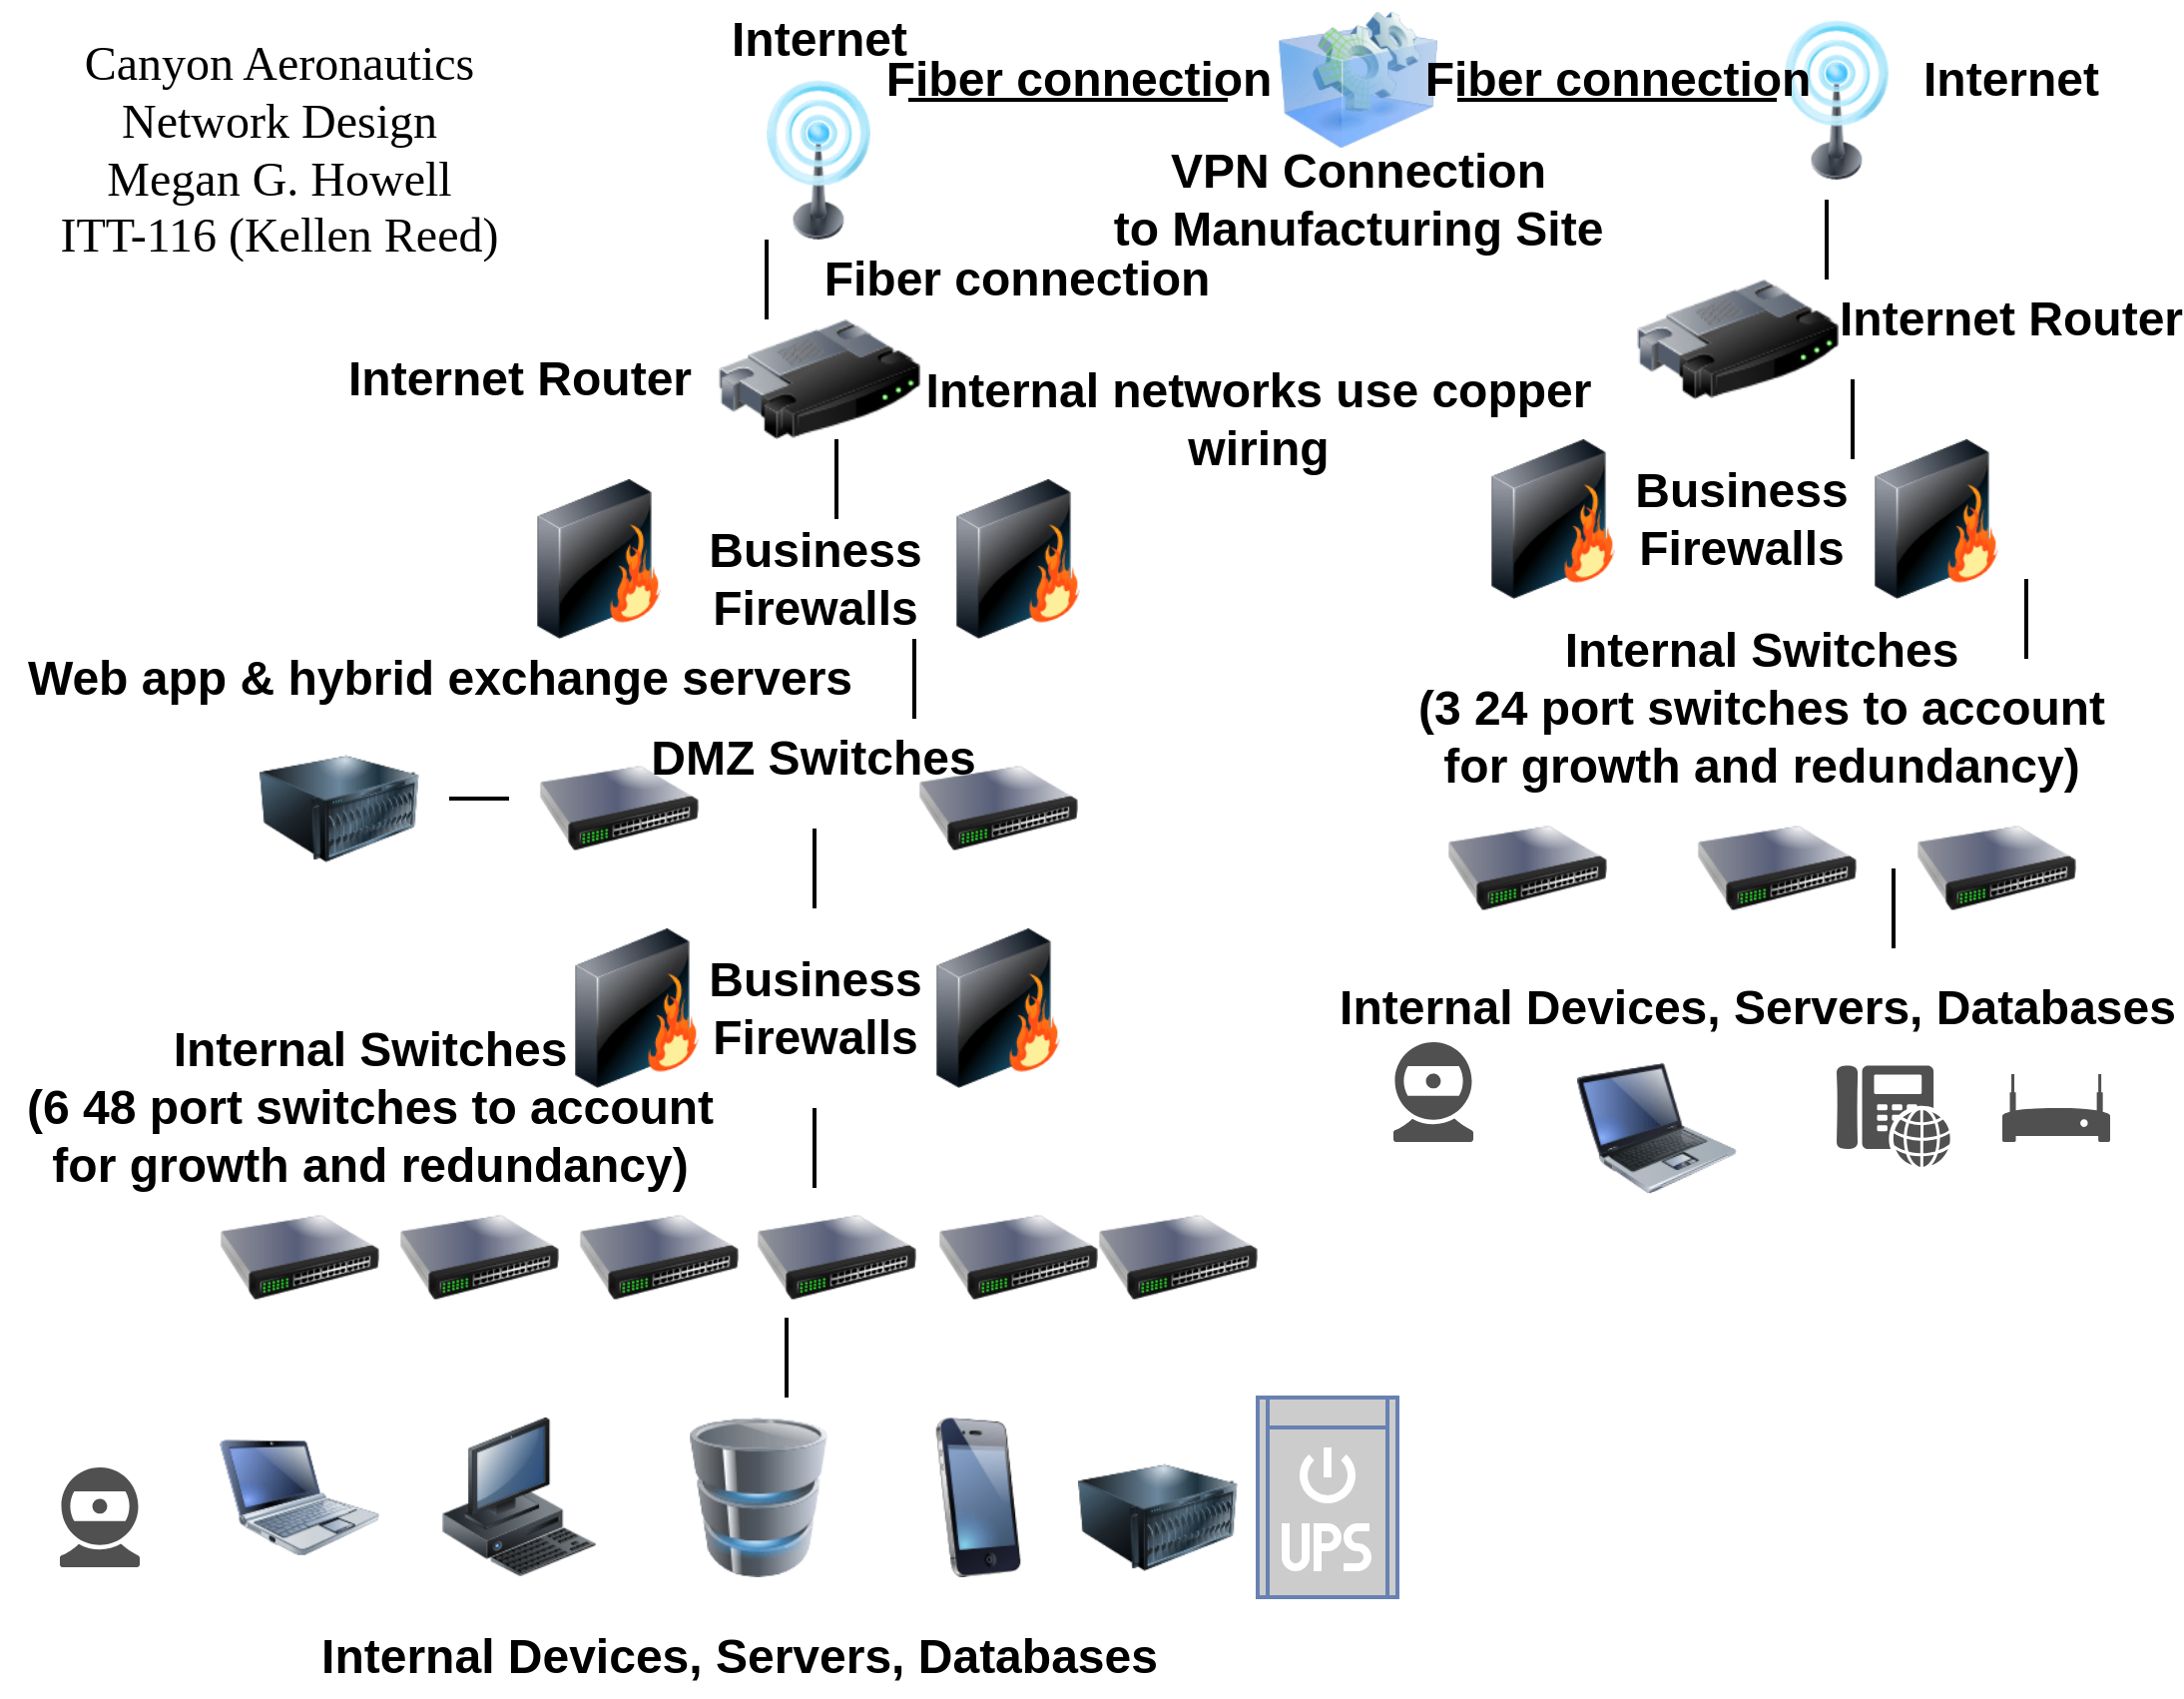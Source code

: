 <mxfile version="21.1.7" type="github">
  <diagram name="Page-1" id="55a83fd1-7818-8e21-69c5-c3457e3827bb">
    <mxGraphModel dx="1235" dy="719" grid="1" gridSize="10" guides="1" tooltips="1" connect="1" arrows="1" fold="1" page="1" pageScale="1" pageWidth="1100" pageHeight="850" background="none" math="0" shadow="0">
      <root>
        <mxCell id="0" />
        <mxCell id="1" parent="0" />
        <mxCell id="h9fLuppz6c3Ee6yRtKW5-1" value="&lt;font style=&quot;font-size: 24px;&quot; face=&quot;Times New Roman&quot;&gt;Canyon Aeronautics Network Design&lt;br&gt;Megan G. Howell&lt;br&gt;ITT-116 (Kellen Reed)&lt;/font&gt;" style="text;html=1;strokeColor=none;fillColor=none;align=center;verticalAlign=middle;whiteSpace=wrap;rounded=0;" parent="1" vertex="1">
          <mxGeometry y="50" width="280" height="50" as="geometry" />
        </mxCell>
        <mxCell id="h9fLuppz6c3Ee6yRtKW5-4" value="" style="image;html=1;image=img/lib/clip_art/networking/Router_128x128.png" parent="1" vertex="1">
          <mxGeometry x="358" y="160" width="105" height="60" as="geometry" />
        </mxCell>
        <mxCell id="h9fLuppz6c3Ee6yRtKW5-5" value="" style="image;html=1;image=img/lib/clip_art/networking/Switch_128x128.png" parent="1" vertex="1">
          <mxGeometry x="379" y="590" width="80" height="80" as="geometry" />
        </mxCell>
        <mxCell id="h9fLuppz6c3Ee6yRtKW5-6" value="" style="image;html=1;image=img/lib/clip_art/networking/Switch_128x128.png" parent="1" vertex="1">
          <mxGeometry x="550" y="590" width="80" height="80" as="geometry" />
        </mxCell>
        <mxCell id="h9fLuppz6c3Ee6yRtKW5-7" value="" style="image;html=1;image=img/lib/clip_art/networking/Switch_128x128.png" parent="1" vertex="1">
          <mxGeometry x="270" y="370" width="80" height="70" as="geometry" />
        </mxCell>
        <mxCell id="h9fLuppz6c3Ee6yRtKW5-9" value="" style="image;html=1;image=img/lib/clip_art/telecommunication/Signal_tower_on_128x128.png" parent="1" vertex="1">
          <mxGeometry x="370" y="40" width="80" height="80" as="geometry" />
        </mxCell>
        <mxCell id="h9fLuppz6c3Ee6yRtKW5-12" value="" style="image;html=1;image=img/lib/clip_art/networking/Firewall_128x128.png" parent="1" vertex="1">
          <mxGeometry x="260" y="240" width="80" height="80" as="geometry" />
        </mxCell>
        <mxCell id="h9fLuppz6c3Ee6yRtKW5-13" value="" style="image;html=1;image=img/lib/clip_art/networking/Switch_128x128.png" parent="1" vertex="1">
          <mxGeometry x="470" y="590" width="80" height="80" as="geometry" />
        </mxCell>
        <mxCell id="h9fLuppz6c3Ee6yRtKW5-14" value="" style="image;html=1;image=img/lib/clip_art/networking/Firewall_128x128.png" parent="1" vertex="1">
          <mxGeometry x="279" y="465" width="80" height="80" as="geometry" />
        </mxCell>
        <mxCell id="h9fLuppz6c3Ee6yRtKW5-29" value="" style="image;html=1;image=img/lib/clip_art/computers/Server_128x128.png" parent="1" vertex="1">
          <mxGeometry x="130" y="365" width="80" height="80" as="geometry" />
        </mxCell>
        <mxCell id="h9fLuppz6c3Ee6yRtKW5-31" value="" style="image;html=1;image=img/lib/clip_art/computers/Virtual_Application_128x128.png" parent="1" vertex="1">
          <mxGeometry x="640" width="80" height="80" as="geometry" />
        </mxCell>
        <mxCell id="h9fLuppz6c3Ee6yRtKW5-33" value="" style="image;html=1;image=img/lib/clip_art/telecommunication/Signal_tower_on_128x128.png" parent="1" vertex="1">
          <mxGeometry x="880" y="10" width="80" height="80" as="geometry" />
        </mxCell>
        <mxCell id="h9fLuppz6c3Ee6yRtKW5-41" value="" style="image;html=1;image=img/lib/clip_art/computers/Laptop_128x128.png" parent="1" vertex="1">
          <mxGeometry x="790" y="525" width="80" height="80" as="geometry" />
        </mxCell>
        <mxCell id="h9fLuppz6c3Ee6yRtKW5-45" value="" style="image;html=1;image=img/lib/clip_art/computers/Netbook_128x128.png" parent="1" vertex="1">
          <mxGeometry x="110" y="710" width="80" height="80" as="geometry" />
        </mxCell>
        <mxCell id="h9fLuppz6c3Ee6yRtKW5-46" value="" style="image;html=1;image=img/lib/clip_art/computers/Workstation_128x128.png" parent="1" vertex="1">
          <mxGeometry x="220" y="710" width="80" height="80" as="geometry" />
        </mxCell>
        <mxCell id="h9fLuppz6c3Ee6yRtKW5-47" value="" style="image;html=1;image=img/lib/clip_art/computers/Database_128x128.png" parent="1" vertex="1">
          <mxGeometry x="340" y="710" width="80" height="80" as="geometry" />
        </mxCell>
        <mxCell id="h9fLuppz6c3Ee6yRtKW5-48" value="" style="image;html=1;image=img/lib/clip_art/telecommunication/iPhone_128x128.png" parent="1" vertex="1">
          <mxGeometry x="450" y="710" width="80" height="80" as="geometry" />
        </mxCell>
        <mxCell id="h9fLuppz6c3Ee6yRtKW5-49" value="" style="image;html=1;image=img/lib/clip_art/computers/Server_128x128.png" parent="1" vertex="1">
          <mxGeometry x="540" y="720" width="80" height="80" as="geometry" />
        </mxCell>
        <mxCell id="h9fLuppz6c3Ee6yRtKW5-55" value="" style="image;html=1;image=img/lib/clip_art/networking/Switch_128x128.png" parent="1" vertex="1">
          <mxGeometry x="460" y="365" width="80" height="80" as="geometry" />
        </mxCell>
        <mxCell id="h9fLuppz6c3Ee6yRtKW5-59" value="" style="image;html=1;image=img/lib/clip_art/networking/Firewall_128x128.png" parent="1" vertex="1">
          <mxGeometry x="470" y="240" width="80" height="80" as="geometry" />
        </mxCell>
        <mxCell id="h9fLuppz6c3Ee6yRtKW5-69" value="" style="image;html=1;image=img/lib/clip_art/networking/Firewall_128x128.png" parent="1" vertex="1">
          <mxGeometry x="460" y="465" width="80" height="80" as="geometry" />
        </mxCell>
        <mxCell id="h9fLuppz6c3Ee6yRtKW5-84" value="VPN Connection&lt;br&gt;to Manufacturing Site" style="text;strokeColor=none;fillColor=none;html=1;fontSize=24;fontStyle=1;verticalAlign=middle;align=center;" parent="1" vertex="1">
          <mxGeometry x="630" y="80" width="100" height="40" as="geometry" />
        </mxCell>
        <mxCell id="h9fLuppz6c3Ee6yRtKW5-85" value="Internet" style="text;strokeColor=none;fillColor=none;html=1;fontSize=24;fontStyle=1;verticalAlign=middle;align=center;" parent="1" vertex="1">
          <mxGeometry x="360" width="100" height="40" as="geometry" />
        </mxCell>
        <mxCell id="h9fLuppz6c3Ee6yRtKW5-86" value="Internet" style="text;strokeColor=none;fillColor=none;html=1;fontSize=24;fontStyle=1;verticalAlign=middle;align=center;" parent="1" vertex="1">
          <mxGeometry x="957" y="30" width="100" height="20" as="geometry" />
        </mxCell>
        <mxCell id="h9fLuppz6c3Ee6yRtKW5-87" value="Business &lt;br&gt;Firewalls" style="text;strokeColor=none;fillColor=none;html=1;fontSize=24;fontStyle=1;verticalAlign=middle;align=center;" parent="1" vertex="1">
          <mxGeometry x="357" y="260" width="102" height="60" as="geometry" />
        </mxCell>
        <mxCell id="h9fLuppz6c3Ee6yRtKW5-88" value="Business &lt;br&gt;Firewalls" style="text;strokeColor=none;fillColor=none;html=1;fontSize=24;fontStyle=1;verticalAlign=middle;align=center;" parent="1" vertex="1">
          <mxGeometry x="357" y="485" width="102" height="40" as="geometry" />
        </mxCell>
        <mxCell id="h9fLuppz6c3Ee6yRtKW5-90" value="DMZ Switches" style="text;strokeColor=none;fillColor=none;html=1;fontSize=24;fontStyle=1;verticalAlign=middle;align=center;" parent="1" vertex="1">
          <mxGeometry x="357" y="360" width="100" height="40" as="geometry" />
        </mxCell>
        <mxCell id="h9fLuppz6c3Ee6yRtKW5-91" value="Internet Router" style="text;strokeColor=none;fillColor=none;html=1;fontSize=24;fontStyle=1;verticalAlign=middle;align=center;" parent="1" vertex="1">
          <mxGeometry x="210" y="170" width="100" height="40" as="geometry" />
        </mxCell>
        <mxCell id="h9fLuppz6c3Ee6yRtKW5-92" value="Internal Switches &lt;br&gt;(6 48 port switches to account &lt;br&gt;for growth and redundancy)" style="text;strokeColor=none;fillColor=none;html=1;fontSize=24;fontStyle=1;verticalAlign=middle;align=center;" parent="1" vertex="1">
          <mxGeometry x="100" y="510" width="170" height="90" as="geometry" />
        </mxCell>
        <mxCell id="h9fLuppz6c3Ee6yRtKW5-93" value="Web app &amp;amp; hybrid exchange servers" style="text;strokeColor=none;fillColor=none;html=1;fontSize=24;fontStyle=1;verticalAlign=middle;align=center;" parent="1" vertex="1">
          <mxGeometry x="220" y="320" height="40" as="geometry" />
        </mxCell>
        <mxCell id="h9fLuppz6c3Ee6yRtKW5-95" value="Internal Devices, Servers, Databases&lt;br&gt;" style="text;strokeColor=none;fillColor=none;html=1;fontSize=24;fontStyle=1;verticalAlign=middle;align=center;" parent="1" vertex="1">
          <mxGeometry x="320" y="810" width="100" height="40" as="geometry" />
        </mxCell>
        <mxCell id="9fgYq5x_Su0tG5SkIavY-1" value="" style="image;html=1;image=img/lib/clip_art/networking/Router_128x128.png" vertex="1" parent="1">
          <mxGeometry x="818" y="140" width="105" height="60" as="geometry" />
        </mxCell>
        <mxCell id="9fgYq5x_Su0tG5SkIavY-2" value="" style="image;html=1;image=img/lib/clip_art/networking/Switch_128x128.png" vertex="1" parent="1">
          <mxGeometry x="725" y="400" width="80" height="70" as="geometry" />
        </mxCell>
        <mxCell id="9fgYq5x_Su0tG5SkIavY-3" value="" style="image;html=1;image=img/lib/clip_art/networking/Firewall_128x128.png" vertex="1" parent="1">
          <mxGeometry x="738" y="220" width="80" height="80" as="geometry" />
        </mxCell>
        <mxCell id="9fgYq5x_Su0tG5SkIavY-4" value="" style="image;html=1;image=img/lib/clip_art/networking/Switch_128x128.png" vertex="1" parent="1">
          <mxGeometry x="960" y="395" width="80" height="80" as="geometry" />
        </mxCell>
        <mxCell id="9fgYq5x_Su0tG5SkIavY-5" value="" style="image;html=1;image=img/lib/clip_art/networking/Firewall_128x128.png" vertex="1" parent="1">
          <mxGeometry x="930" y="220" width="80" height="80" as="geometry" />
        </mxCell>
        <mxCell id="9fgYq5x_Su0tG5SkIavY-6" value="" style="sketch=0;pointerEvents=1;shadow=0;dashed=0;html=1;strokeColor=none;fillColor=#505050;labelPosition=center;verticalLabelPosition=bottom;verticalAlign=top;outlineConnect=0;align=center;shape=mxgraph.office.devices.webcam;" vertex="1" parent="1">
          <mxGeometry x="698" y="522" width="40" height="50" as="geometry" />
        </mxCell>
        <mxCell id="9fgYq5x_Su0tG5SkIavY-7" value="" style="sketch=0;pointerEvents=1;shadow=0;dashed=0;html=1;strokeColor=none;fillColor=#505050;labelPosition=center;verticalLabelPosition=bottom;verticalAlign=top;outlineConnect=0;align=center;shape=mxgraph.office.devices.webcam;" vertex="1" parent="1">
          <mxGeometry x="30" y="735" width="40" height="50" as="geometry" />
        </mxCell>
        <mxCell id="9fgYq5x_Su0tG5SkIavY-8" value="" style="sketch=0;pointerEvents=1;shadow=0;dashed=0;html=1;strokeColor=none;fillColor=#505050;labelPosition=center;verticalLabelPosition=bottom;verticalAlign=top;outlineConnect=0;align=center;shape=mxgraph.office.devices.modem;" vertex="1" parent="1">
          <mxGeometry x="1003" y="538" width="54" height="34" as="geometry" />
        </mxCell>
        <mxCell id="9fgYq5x_Su0tG5SkIavY-9" value="" style="sketch=0;pointerEvents=1;shadow=0;dashed=0;html=1;strokeColor=none;fillColor=#505050;labelPosition=center;verticalLabelPosition=bottom;verticalAlign=top;outlineConnect=0;align=center;shape=mxgraph.office.devices.phone_voip;" vertex="1" parent="1">
          <mxGeometry x="920" y="533.5" width="57" height="51" as="geometry" />
        </mxCell>
        <mxCell id="9fgYq5x_Su0tG5SkIavY-10" value="" style="fontColor=#0066CC;verticalAlign=top;verticalLabelPosition=bottom;labelPosition=center;align=center;html=1;outlineConnect=0;fillColor=#CCCCCC;strokeColor=#6881B3;gradientColor=none;gradientDirection=north;strokeWidth=2;shape=mxgraph.networks.ups_small;" vertex="1" parent="1">
          <mxGeometry x="630" y="700" width="70" height="100" as="geometry" />
        </mxCell>
        <mxCell id="9fgYq5x_Su0tG5SkIavY-12" value="" style="image;html=1;image=img/lib/clip_art/networking/Switch_128x128.png" vertex="1" parent="1">
          <mxGeometry x="110" y="590" width="80" height="80" as="geometry" />
        </mxCell>
        <mxCell id="9fgYq5x_Su0tG5SkIavY-13" value="" style="image;html=1;image=img/lib/clip_art/networking/Switch_128x128.png" vertex="1" parent="1">
          <mxGeometry x="290" y="590" width="80" height="80" as="geometry" />
        </mxCell>
        <mxCell id="9fgYq5x_Su0tG5SkIavY-14" value="" style="image;html=1;image=img/lib/clip_art/networking/Switch_128x128.png" vertex="1" parent="1">
          <mxGeometry x="200" y="590" width="80" height="80" as="geometry" />
        </mxCell>
        <mxCell id="9fgYq5x_Su0tG5SkIavY-16" value="" style="image;html=1;image=img/lib/clip_art/networking/Switch_128x128.png" vertex="1" parent="1">
          <mxGeometry x="850" y="395" width="80" height="80" as="geometry" />
        </mxCell>
        <mxCell id="9fgYq5x_Su0tG5SkIavY-17" value="Internal Devices, Servers, Databases&lt;br&gt;" style="text;strokeColor=none;fillColor=none;html=1;fontSize=24;fontStyle=1;verticalAlign=middle;align=center;" vertex="1" parent="1">
          <mxGeometry x="830" y="485" width="100" height="40" as="geometry" />
        </mxCell>
        <mxCell id="9fgYq5x_Su0tG5SkIavY-18" value="Internet Router" style="text;strokeColor=none;fillColor=none;html=1;fontSize=24;fontStyle=1;verticalAlign=middle;align=center;" vertex="1" parent="1">
          <mxGeometry x="957" y="140" width="100" height="40" as="geometry" />
        </mxCell>
        <mxCell id="9fgYq5x_Su0tG5SkIavY-19" value="Business &lt;br&gt;Firewalls" style="text;strokeColor=none;fillColor=none;html=1;fontSize=24;fontStyle=1;verticalAlign=middle;align=center;" vertex="1" parent="1">
          <mxGeometry x="821" y="230" width="102" height="60" as="geometry" />
        </mxCell>
        <mxCell id="9fgYq5x_Su0tG5SkIavY-21" value="Internal Switches &lt;br&gt;(3 24 port switches to account &lt;br&gt;for growth and redundancy)" style="text;strokeColor=none;fillColor=none;html=1;fontSize=24;fontStyle=1;verticalAlign=middle;align=center;" vertex="1" parent="1">
          <mxGeometry x="797" y="310" width="170" height="90" as="geometry" />
        </mxCell>
        <mxCell id="9fgYq5x_Su0tG5SkIavY-23" value="" style="line;strokeWidth=2;direction=south;html=1;rotation=90;" vertex="1" parent="1">
          <mxGeometry x="530" y="-30" width="10" height="160" as="geometry" />
        </mxCell>
        <mxCell id="9fgYq5x_Su0tG5SkIavY-24" value="" style="line;strokeWidth=2;direction=south;html=1;rotation=90;" vertex="1" parent="1">
          <mxGeometry x="805" y="-30" width="10" height="160" as="geometry" />
        </mxCell>
        <mxCell id="9fgYq5x_Su0tG5SkIavY-27" value="" style="line;strokeWidth=2;direction=south;html=1;" vertex="1" parent="1">
          <mxGeometry x="379" y="120" width="10" height="40" as="geometry" />
        </mxCell>
        <mxCell id="9fgYq5x_Su0tG5SkIavY-28" value="Fiber connection" style="text;strokeColor=none;fillColor=none;html=1;fontSize=24;fontStyle=1;verticalAlign=middle;align=center;" vertex="1" parent="1">
          <mxGeometry x="459" y="120" width="100" height="40" as="geometry" />
        </mxCell>
        <mxCell id="9fgYq5x_Su0tG5SkIavY-29" value="Fiber connection" style="text;strokeColor=none;fillColor=none;html=1;fontSize=24;fontStyle=1;verticalAlign=middle;align=center;" vertex="1" parent="1">
          <mxGeometry x="490" y="20" width="100" height="40" as="geometry" />
        </mxCell>
        <mxCell id="9fgYq5x_Su0tG5SkIavY-30" value="Fiber connection" style="text;strokeColor=none;fillColor=none;html=1;fontSize=24;fontStyle=1;verticalAlign=middle;align=center;" vertex="1" parent="1">
          <mxGeometry x="760" y="20" width="100" height="40" as="geometry" />
        </mxCell>
        <mxCell id="9fgYq5x_Su0tG5SkIavY-31" value="" style="line;strokeWidth=2;direction=south;html=1;" vertex="1" parent="1">
          <mxGeometry x="943.5" y="435" width="10" height="40" as="geometry" />
        </mxCell>
        <mxCell id="9fgYq5x_Su0tG5SkIavY-36" value="" style="line;strokeWidth=2;direction=south;html=1;" vertex="1" parent="1">
          <mxGeometry x="453" y="320" width="10" height="40" as="geometry" />
        </mxCell>
        <mxCell id="9fgYq5x_Su0tG5SkIavY-37" value="" style="line;strokeWidth=2;direction=south;html=1;" vertex="1" parent="1">
          <mxGeometry x="403" y="415" width="10" height="40" as="geometry" />
        </mxCell>
        <mxCell id="9fgYq5x_Su0tG5SkIavY-38" value="" style="line;strokeWidth=2;direction=south;html=1;" vertex="1" parent="1">
          <mxGeometry x="403" y="555" width="10" height="40" as="geometry" />
        </mxCell>
        <mxCell id="9fgYq5x_Su0tG5SkIavY-40" value="" style="line;strokeWidth=2;direction=south;html=1;" vertex="1" parent="1">
          <mxGeometry x="389" y="660" width="10" height="40" as="geometry" />
        </mxCell>
        <mxCell id="9fgYq5x_Su0tG5SkIavY-41" value="" style="line;strokeWidth=2;direction=south;html=1;rotation=90;" vertex="1" parent="1">
          <mxGeometry x="212.5" y="385" width="55" height="30" as="geometry" />
        </mxCell>
        <mxCell id="9fgYq5x_Su0tG5SkIavY-42" value="" style="line;strokeWidth=2;direction=south;html=1;" vertex="1" parent="1">
          <mxGeometry x="910" y="100" width="10" height="40" as="geometry" />
        </mxCell>
        <mxCell id="9fgYq5x_Su0tG5SkIavY-43" value="" style="line;strokeWidth=2;direction=south;html=1;" vertex="1" parent="1">
          <mxGeometry x="923" y="190" width="10" height="40" as="geometry" />
        </mxCell>
        <mxCell id="9fgYq5x_Su0tG5SkIavY-44" value="" style="line;strokeWidth=2;direction=south;html=1;" vertex="1" parent="1">
          <mxGeometry x="1010" y="290" width="10" height="40" as="geometry" />
        </mxCell>
        <mxCell id="9fgYq5x_Su0tG5SkIavY-48" value="" style="line;strokeWidth=2;direction=south;html=1;" vertex="1" parent="1">
          <mxGeometry x="414" y="220" width="10" height="40" as="geometry" />
        </mxCell>
        <mxCell id="9fgYq5x_Su0tG5SkIavY-49" value="Internal networks use copper&lt;br&gt;wiring" style="text;strokeColor=none;fillColor=none;html=1;fontSize=24;fontStyle=1;verticalAlign=middle;align=center;" vertex="1" parent="1">
          <mxGeometry x="580" y="190" width="100" height="40" as="geometry" />
        </mxCell>
      </root>
    </mxGraphModel>
  </diagram>
</mxfile>
